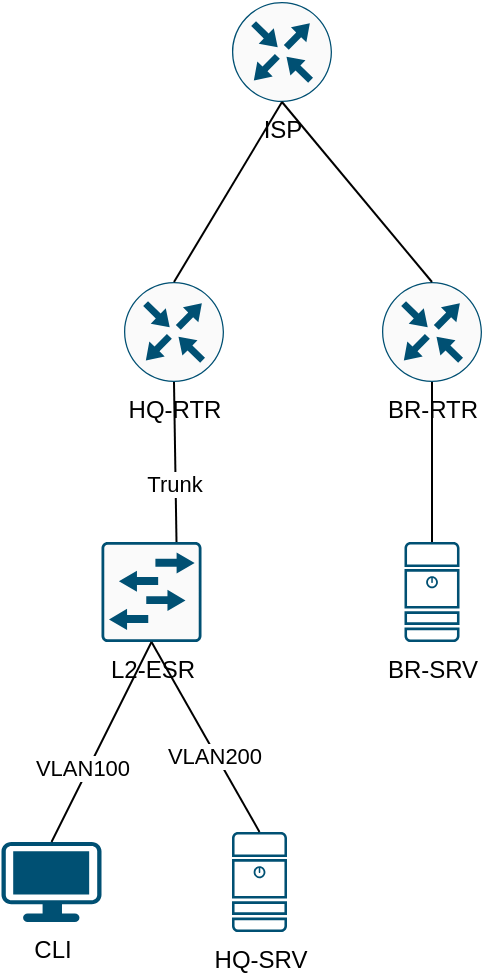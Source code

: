 <mxfile version="28.0.6">
  <diagram name="Page-1" id="EM7o_qK5hbIeXpRAKVDB">
    <mxGraphModel dx="706" dy="632" grid="1" gridSize="10" guides="1" tooltips="1" connect="1" arrows="1" fold="1" page="1" pageScale="1" pageWidth="850" pageHeight="1100" math="0" shadow="0">
      <root>
        <mxCell id="0" />
        <mxCell id="1" parent="0" />
        <mxCell id="9K2rEYKqAdyJ6s7zIUB7-3" value="&lt;div&gt;L2-ESR&lt;/div&gt;" style="sketch=0;points=[[0.015,0.015,0],[0.985,0.015,0],[0.985,0.985,0],[0.015,0.985,0],[0.25,0,0],[0.5,0,0],[0.75,0,0],[1,0.25,0],[1,0.5,0],[1,0.75,0],[0.75,1,0],[0.5,1,0],[0.25,1,0],[0,0.75,0],[0,0.5,0],[0,0.25,0]];verticalLabelPosition=bottom;html=1;verticalAlign=top;aspect=fixed;align=center;pointerEvents=1;shape=mxgraph.cisco19.rect;prIcon=l2_switch;fillColor=#FAFAFA;strokeColor=#005073;" parent="1" vertex="1">
          <mxGeometry x="309.75" y="570" width="50" height="50" as="geometry" />
        </mxCell>
        <mxCell id="9K2rEYKqAdyJ6s7zIUB7-4" value="HQ-RTR" style="sketch=0;points=[[0.5,0,0],[1,0.5,0],[0.5,1,0],[0,0.5,0],[0.145,0.145,0],[0.856,0.145,0],[0.855,0.856,0],[0.145,0.855,0]];verticalLabelPosition=bottom;html=1;verticalAlign=top;aspect=fixed;align=center;pointerEvents=1;shape=mxgraph.cisco19.rect;prIcon=router;fillColor=#FAFAFA;strokeColor=#005073;" parent="1" vertex="1">
          <mxGeometry x="321" y="440" width="50" height="50" as="geometry" />
        </mxCell>
        <mxCell id="9K2rEYKqAdyJ6s7zIUB7-5" value="CLI" style="points=[[0.03,0.03,0],[0.5,0,0],[0.97,0.03,0],[1,0.4,0],[0.97,0.745,0],[0.5,1,0],[0.03,0.745,0],[0,0.4,0]];verticalLabelPosition=bottom;sketch=0;html=1;verticalAlign=top;aspect=fixed;align=center;pointerEvents=1;shape=mxgraph.cisco19.workstation;fillColor=#005073;strokeColor=none;" parent="1" vertex="1">
          <mxGeometry x="259.75" y="720" width="50" height="40" as="geometry" />
        </mxCell>
        <mxCell id="9K2rEYKqAdyJ6s7zIUB7-6" value="HQ-SRV" style="sketch=0;points=[[0.015,0.015,0],[0.985,0.015,0],[0.985,0.985,0],[0.015,0.985,0],[0.25,0,0],[0.5,0,0],[0.75,0,0],[1,0.25,0],[1,0.5,0],[1,0.75,0],[0.75,1,0],[0.5,1,0],[0.25,1,0],[0,0.75,0],[0,0.5,0],[0,0.25,0]];verticalLabelPosition=bottom;html=1;verticalAlign=top;aspect=fixed;align=center;pointerEvents=1;shape=mxgraph.cisco19.server;fillColor=#005073;strokeColor=none;" parent="1" vertex="1">
          <mxGeometry x="375" y="715" width="27.5" height="50" as="geometry" />
        </mxCell>
        <mxCell id="9K2rEYKqAdyJ6s7zIUB7-7" style="rounded=0;orthogonalLoop=1;jettySize=auto;html=1;exitX=0.5;exitY=0;exitDx=0;exitDy=0;exitPerimeter=0;entryX=0.5;entryY=1;entryDx=0;entryDy=0;entryPerimeter=0;endArrow=none;endFill=0;" parent="1" source="9K2rEYKqAdyJ6s7zIUB7-5" target="9K2rEYKqAdyJ6s7zIUB7-3" edge="1">
          <mxGeometry relative="1" as="geometry" />
        </mxCell>
        <mxCell id="9K2rEYKqAdyJ6s7zIUB7-17" value="VLAN100" style="edgeLabel;html=1;align=center;verticalAlign=middle;resizable=0;points=[];" parent="9K2rEYKqAdyJ6s7zIUB7-7" vertex="1" connectable="0">
          <mxGeometry x="-0.284" y="3" relative="1" as="geometry">
            <mxPoint as="offset" />
          </mxGeometry>
        </mxCell>
        <mxCell id="9K2rEYKqAdyJ6s7zIUB7-8" style="rounded=0;orthogonalLoop=1;jettySize=auto;html=1;exitX=0.5;exitY=0;exitDx=0;exitDy=0;exitPerimeter=0;entryX=0.5;entryY=1;entryDx=0;entryDy=0;entryPerimeter=0;endArrow=none;endFill=0;" parent="1" source="9K2rEYKqAdyJ6s7zIUB7-6" target="9K2rEYKqAdyJ6s7zIUB7-3" edge="1">
          <mxGeometry relative="1" as="geometry" />
        </mxCell>
        <mxCell id="9K2rEYKqAdyJ6s7zIUB7-18" value="VLAN200" style="edgeLabel;html=1;align=center;verticalAlign=middle;resizable=0;points=[];" parent="9K2rEYKqAdyJ6s7zIUB7-8" vertex="1" connectable="0">
          <mxGeometry x="-0.196" y="1" relative="1" as="geometry">
            <mxPoint as="offset" />
          </mxGeometry>
        </mxCell>
        <mxCell id="9K2rEYKqAdyJ6s7zIUB7-10" style="rounded=0;orthogonalLoop=1;jettySize=auto;html=1;exitX=0.75;exitY=0;exitDx=0;exitDy=0;exitPerimeter=0;entryX=0.5;entryY=1;entryDx=0;entryDy=0;entryPerimeter=0;endArrow=none;endFill=0;" parent="1" source="9K2rEYKqAdyJ6s7zIUB7-3" target="9K2rEYKqAdyJ6s7zIUB7-4" edge="1">
          <mxGeometry relative="1" as="geometry" />
        </mxCell>
        <mxCell id="9K2rEYKqAdyJ6s7zIUB7-19" value="Trunk" style="edgeLabel;html=1;align=center;verticalAlign=middle;resizable=0;points=[];" parent="9K2rEYKqAdyJ6s7zIUB7-10" vertex="1" connectable="0">
          <mxGeometry x="-0.317" y="-2" relative="1" as="geometry">
            <mxPoint x="-3" y="-2" as="offset" />
          </mxGeometry>
        </mxCell>
        <mxCell id="9K2rEYKqAdyJ6s7zIUB7-11" value="ISP" style="sketch=0;points=[[0.5,0,0],[1,0.5,0],[0.5,1,0],[0,0.5,0],[0.145,0.145,0],[0.856,0.145,0],[0.855,0.856,0],[0.145,0.855,0]];verticalLabelPosition=bottom;html=1;verticalAlign=top;aspect=fixed;align=center;pointerEvents=1;shape=mxgraph.cisco19.rect;prIcon=router;fillColor=#FAFAFA;strokeColor=#005073;" parent="1" vertex="1">
          <mxGeometry x="375" y="300" width="50" height="50" as="geometry" />
        </mxCell>
        <mxCell id="9K2rEYKqAdyJ6s7zIUB7-13" value="BR-RTR" style="sketch=0;points=[[0.5,0,0],[1,0.5,0],[0.5,1,0],[0,0.5,0],[0.145,0.145,0],[0.856,0.145,0],[0.855,0.856,0],[0.145,0.855,0]];verticalLabelPosition=bottom;html=1;verticalAlign=top;aspect=fixed;align=center;pointerEvents=1;shape=mxgraph.cisco19.rect;prIcon=router;fillColor=#FAFAFA;strokeColor=#005073;" parent="1" vertex="1">
          <mxGeometry x="450" y="440" width="50" height="50" as="geometry" />
        </mxCell>
        <mxCell id="I1Zf2oY4pjdJ8tpsdPV1-1" style="rounded=0;orthogonalLoop=1;jettySize=auto;html=1;exitX=0.5;exitY=0;exitDx=0;exitDy=0;exitPerimeter=0;entryX=0.5;entryY=1;entryDx=0;entryDy=0;entryPerimeter=0;endArrow=none;endFill=0;" edge="1" parent="1" source="9K2rEYKqAdyJ6s7zIUB7-4" target="9K2rEYKqAdyJ6s7zIUB7-11">
          <mxGeometry relative="1" as="geometry" />
        </mxCell>
        <mxCell id="I1Zf2oY4pjdJ8tpsdPV1-2" style="rounded=0;orthogonalLoop=1;jettySize=auto;html=1;exitX=0.5;exitY=0;exitDx=0;exitDy=0;exitPerimeter=0;entryX=0.5;entryY=1;entryDx=0;entryDy=0;entryPerimeter=0;endArrow=none;endFill=0;" edge="1" parent="1" source="9K2rEYKqAdyJ6s7zIUB7-13" target="9K2rEYKqAdyJ6s7zIUB7-11">
          <mxGeometry relative="1" as="geometry" />
        </mxCell>
        <mxCell id="I1Zf2oY4pjdJ8tpsdPV1-3" value="BR-SRV" style="sketch=0;points=[[0.015,0.015,0],[0.985,0.015,0],[0.985,0.985,0],[0.015,0.985,0],[0.25,0,0],[0.5,0,0],[0.75,0,0],[1,0.25,0],[1,0.5,0],[1,0.75,0],[0.75,1,0],[0.5,1,0],[0.25,1,0],[0,0.75,0],[0,0.5,0],[0,0.25,0]];verticalLabelPosition=bottom;html=1;verticalAlign=top;aspect=fixed;align=center;pointerEvents=1;shape=mxgraph.cisco19.server;fillColor=#005073;strokeColor=none;" vertex="1" parent="1">
          <mxGeometry x="461.25" y="570" width="27.5" height="50" as="geometry" />
        </mxCell>
        <mxCell id="I1Zf2oY4pjdJ8tpsdPV1-4" style="rounded=0;orthogonalLoop=1;jettySize=auto;html=1;exitX=0.5;exitY=1;exitDx=0;exitDy=0;exitPerimeter=0;entryX=0.5;entryY=0;entryDx=0;entryDy=0;entryPerimeter=0;endArrow=none;endFill=0;" edge="1" parent="1" source="9K2rEYKqAdyJ6s7zIUB7-13" target="I1Zf2oY4pjdJ8tpsdPV1-3">
          <mxGeometry relative="1" as="geometry" />
        </mxCell>
      </root>
    </mxGraphModel>
  </diagram>
</mxfile>
